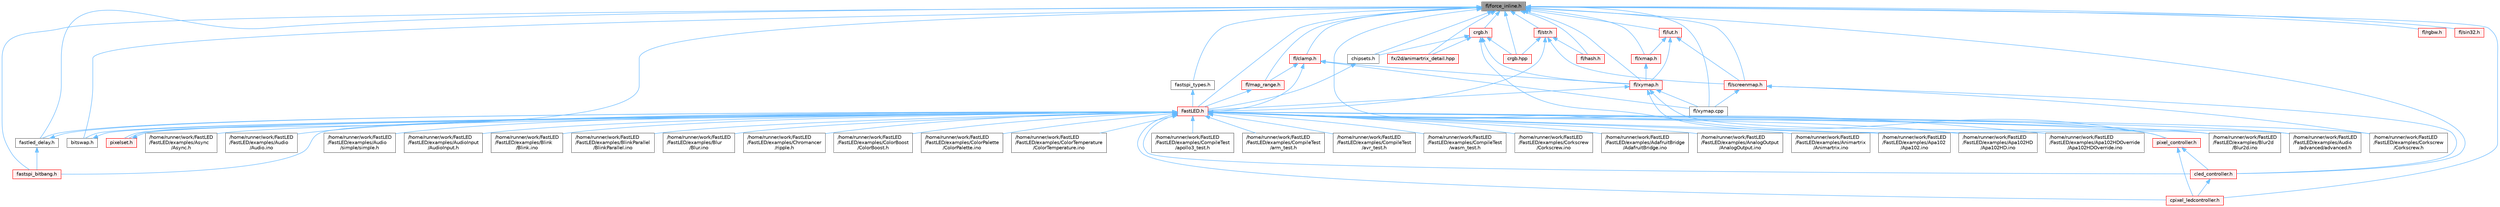 digraph "fl/force_inline.h"
{
 // INTERACTIVE_SVG=YES
 // LATEX_PDF_SIZE
  bgcolor="transparent";
  edge [fontname=Helvetica,fontsize=10,labelfontname=Helvetica,labelfontsize=10];
  node [fontname=Helvetica,fontsize=10,shape=box,height=0.2,width=0.4];
  Node1 [id="Node000001",label="fl/force_inline.h",height=0.2,width=0.4,color="gray40", fillcolor="grey60", style="filled", fontcolor="black",tooltip=" "];
  Node1 -> Node2 [id="edge1_Node000001_Node000002",dir="back",color="steelblue1",style="solid",tooltip=" "];
  Node2 [id="Node000002",label="FastLED.h",height=0.2,width=0.4,color="red", fillcolor="#FFF0F0", style="filled",URL="$db/d97/_fast_l_e_d_8h.html",tooltip="central include file for FastLED, defines the CFastLED class/object"];
  Node2 -> Node3 [id="edge2_Node000002_Node000003",dir="back",color="steelblue1",style="solid",tooltip=" "];
  Node3 [id="Node000003",label="/home/runner/work/FastLED\l/FastLED/examples/AdafruitBridge\l/AdafruitBridge.ino",height=0.2,width=0.4,color="grey40", fillcolor="white", style="filled",URL="$d8/d21/_adafruit_bridge_8ino.html",tooltip=" "];
  Node2 -> Node4 [id="edge3_Node000002_Node000004",dir="back",color="steelblue1",style="solid",tooltip=" "];
  Node4 [id="Node000004",label="/home/runner/work/FastLED\l/FastLED/examples/AnalogOutput\l/AnalogOutput.ino",height=0.2,width=0.4,color="grey40", fillcolor="white", style="filled",URL="$d5/d17/_analog_output_8ino.html",tooltip="Demonstrates how to use FastLED color functions even without a \"pixel-addressible\" smart LED strip."];
  Node2 -> Node5 [id="edge4_Node000002_Node000005",dir="back",color="steelblue1",style="solid",tooltip=" "];
  Node5 [id="Node000005",label="/home/runner/work/FastLED\l/FastLED/examples/Animartrix\l/Animartrix.ino",height=0.2,width=0.4,color="grey40", fillcolor="white", style="filled",URL="$d6/d05/_animartrix_8ino.html",tooltip="Demo of the Animatrix effects."];
  Node2 -> Node6 [id="edge5_Node000002_Node000006",dir="back",color="steelblue1",style="solid",tooltip=" "];
  Node6 [id="Node000006",label="/home/runner/work/FastLED\l/FastLED/examples/Apa102\l/Apa102.ino",height=0.2,width=0.4,color="grey40", fillcolor="white", style="filled",URL="$dd/d0f/_apa102_8ino.html",tooltip=" "];
  Node2 -> Node7 [id="edge6_Node000002_Node000007",dir="back",color="steelblue1",style="solid",tooltip=" "];
  Node7 [id="Node000007",label="/home/runner/work/FastLED\l/FastLED/examples/Apa102HD\l/Apa102HD.ino",height=0.2,width=0.4,color="grey40", fillcolor="white", style="filled",URL="$d1/d75/_apa102_h_d_8ino.html",tooltip="Example showing how to use the APA102HD gamma correction."];
  Node2 -> Node8 [id="edge7_Node000002_Node000008",dir="back",color="steelblue1",style="solid",tooltip=" "];
  Node8 [id="Node000008",label="/home/runner/work/FastLED\l/FastLED/examples/Apa102HDOverride\l/Apa102HDOverride.ino",height=0.2,width=0.4,color="grey40", fillcolor="white", style="filled",URL="$d3/d6e/_apa102_h_d_override_8ino.html",tooltip=" "];
  Node2 -> Node9 [id="edge8_Node000002_Node000009",dir="back",color="steelblue1",style="solid",tooltip=" "];
  Node9 [id="Node000009",label="/home/runner/work/FastLED\l/FastLED/examples/Async\l/Async.h",height=0.2,width=0.4,color="grey40", fillcolor="white", style="filled",URL="$d5/d1b/examples_2_async_2async_8h.html",tooltip=" "];
  Node2 -> Node10 [id="edge9_Node000002_Node000010",dir="back",color="steelblue1",style="solid",tooltip=" "];
  Node10 [id="Node000010",label="/home/runner/work/FastLED\l/FastLED/examples/Audio\l/Audio.ino",height=0.2,width=0.4,color="grey40", fillcolor="white", style="filled",URL="$dc/d5d/_audio_8ino.html",tooltip="Audio visualization example with XY mapping."];
  Node2 -> Node11 [id="edge10_Node000002_Node000011",dir="back",color="steelblue1",style="solid",tooltip=" "];
  Node11 [id="Node000011",label="/home/runner/work/FastLED\l/FastLED/examples/Audio\l/advanced/advanced.h",height=0.2,width=0.4,color="grey40", fillcolor="white", style="filled",URL="$da/dc7/advanced_8h.html",tooltip=" "];
  Node2 -> Node12 [id="edge11_Node000002_Node000012",dir="back",color="steelblue1",style="solid",tooltip=" "];
  Node12 [id="Node000012",label="/home/runner/work/FastLED\l/FastLED/examples/Audio\l/simple/simple.h",height=0.2,width=0.4,color="grey40", fillcolor="white", style="filled",URL="$db/d49/_audio_2simple_2simple_8h.html",tooltip=" "];
  Node2 -> Node13 [id="edge12_Node000002_Node000013",dir="back",color="steelblue1",style="solid",tooltip=" "];
  Node13 [id="Node000013",label="/home/runner/work/FastLED\l/FastLED/examples/AudioInput\l/AudioInput.h",height=0.2,width=0.4,color="grey40", fillcolor="white", style="filled",URL="$d8/dce/_audio_input_8h.html",tooltip=" "];
  Node2 -> Node14 [id="edge13_Node000002_Node000014",dir="back",color="steelblue1",style="solid",tooltip=" "];
  Node14 [id="Node000014",label="/home/runner/work/FastLED\l/FastLED/examples/Blink\l/Blink.ino",height=0.2,width=0.4,color="grey40", fillcolor="white", style="filled",URL="$d0/dc3/_blink_8ino.html",tooltip="Blink the first LED of an LED strip."];
  Node2 -> Node15 [id="edge14_Node000002_Node000015",dir="back",color="steelblue1",style="solid",tooltip=" "];
  Node15 [id="Node000015",label="/home/runner/work/FastLED\l/FastLED/examples/BlinkParallel\l/BlinkParallel.ino",height=0.2,width=0.4,color="grey40", fillcolor="white", style="filled",URL="$d5/d4d/_blink_parallel_8ino.html",tooltip="Shows parallel usage of WS2812 strips."];
  Node2 -> Node16 [id="edge15_Node000002_Node000016",dir="back",color="steelblue1",style="solid",tooltip=" "];
  Node16 [id="Node000016",label="/home/runner/work/FastLED\l/FastLED/examples/Blur\l/Blur.ino",height=0.2,width=0.4,color="grey40", fillcolor="white", style="filled",URL="$d4/d0c/_blur_8ino.html",tooltip=" "];
  Node2 -> Node17 [id="edge16_Node000002_Node000017",dir="back",color="steelblue1",style="solid",tooltip=" "];
  Node17 [id="Node000017",label="/home/runner/work/FastLED\l/FastLED/examples/Blur2d\l/Blur2d.ino",height=0.2,width=0.4,color="grey40", fillcolor="white", style="filled",URL="$df/d42/_blur2d_8ino.html",tooltip="Demonstrates 2D blur effects on LED matrix."];
  Node2 -> Node18 [id="edge17_Node000002_Node000018",dir="back",color="steelblue1",style="solid",tooltip=" "];
  Node18 [id="Node000018",label="/home/runner/work/FastLED\l/FastLED/examples/Chromancer\l/ripple.h",height=0.2,width=0.4,color="grey40", fillcolor="white", style="filled",URL="$de/de3/ripple_8h.html",tooltip=" "];
  Node2 -> Node19 [id="edge18_Node000002_Node000019",dir="back",color="steelblue1",style="solid",tooltip=" "];
  Node19 [id="Node000019",label="/home/runner/work/FastLED\l/FastLED/examples/ColorBoost\l/ColorBoost.h",height=0.2,width=0.4,color="grey40", fillcolor="white", style="filled",URL="$db/df4/_color_boost_8h.html",tooltip="Demo of CRGB::colorBoost() for video display on WS2812 LEDs using animated rainbow effect (based on P..."];
  Node2 -> Node20 [id="edge19_Node000002_Node000020",dir="back",color="steelblue1",style="solid",tooltip=" "];
  Node20 [id="Node000020",label="/home/runner/work/FastLED\l/FastLED/examples/ColorPalette\l/ColorPalette.ino",height=0.2,width=0.4,color="grey40", fillcolor="white", style="filled",URL="$d1/dc5/_color_palette_8ino.html",tooltip="Demonstrates how to use ColorPalettes."];
  Node2 -> Node21 [id="edge20_Node000002_Node000021",dir="back",color="steelblue1",style="solid",tooltip=" "];
  Node21 [id="Node000021",label="/home/runner/work/FastLED\l/FastLED/examples/ColorTemperature\l/ColorTemperature.ino",height=0.2,width=0.4,color="grey40", fillcolor="white", style="filled",URL="$d7/d22/_color_temperature_8ino.html",tooltip="Demonstrates how to use ColorTemperature based color correction."];
  Node2 -> Node22 [id="edge21_Node000002_Node000022",dir="back",color="steelblue1",style="solid",tooltip=" "];
  Node22 [id="Node000022",label="/home/runner/work/FastLED\l/FastLED/examples/CompileTest\l/apollo3_test.h",height=0.2,width=0.4,color="grey40", fillcolor="white", style="filled",URL="$d7/dd7/apollo3__test_8h.html",tooltip=" "];
  Node2 -> Node23 [id="edge22_Node000002_Node000023",dir="back",color="steelblue1",style="solid",tooltip=" "];
  Node23 [id="Node000023",label="/home/runner/work/FastLED\l/FastLED/examples/CompileTest\l/arm_test.h",height=0.2,width=0.4,color="grey40", fillcolor="white", style="filled",URL="$db/d21/arm__test_8h.html",tooltip=" "];
  Node2 -> Node24 [id="edge23_Node000002_Node000024",dir="back",color="steelblue1",style="solid",tooltip=" "];
  Node24 [id="Node000024",label="/home/runner/work/FastLED\l/FastLED/examples/CompileTest\l/avr_test.h",height=0.2,width=0.4,color="grey40", fillcolor="white", style="filled",URL="$df/d84/avr__test_8h.html",tooltip=" "];
  Node2 -> Node25 [id="edge24_Node000002_Node000025",dir="back",color="steelblue1",style="solid",tooltip=" "];
  Node25 [id="Node000025",label="/home/runner/work/FastLED\l/FastLED/examples/CompileTest\l/wasm_test.h",height=0.2,width=0.4,color="grey40", fillcolor="white", style="filled",URL="$d1/dda/wasm__test_8h.html",tooltip=" "];
  Node2 -> Node26 [id="edge25_Node000002_Node000026",dir="back",color="steelblue1",style="solid",tooltip=" "];
  Node26 [id="Node000026",label="/home/runner/work/FastLED\l/FastLED/examples/Corkscrew\l/Corkscrew.h",height=0.2,width=0.4,color="grey40", fillcolor="white", style="filled",URL="$df/d40/examples_2_corkscrew_2corkscrew_8h.html",tooltip=" "];
  Node2 -> Node27 [id="edge26_Node000002_Node000027",dir="back",color="steelblue1",style="solid",tooltip=" "];
  Node27 [id="Node000027",label="/home/runner/work/FastLED\l/FastLED/examples/Corkscrew\l/Corkscrew.ino",height=0.2,width=0.4,color="grey40", fillcolor="white", style="filled",URL="$d7/de3/_corkscrew_8ino.html",tooltip=" "];
  Node2 -> Node102 [id="edge27_Node000002_Node000102",dir="back",color="steelblue1",style="solid",tooltip=" "];
  Node102 [id="Node000102",label="bitswap.h",height=0.2,width=0.4,color="grey40", fillcolor="white", style="filled",URL="$de/ded/bitswap_8h.html",tooltip="Functions for doing a rotation of bits/bytes used by parallel output."];
  Node102 -> Node2 [id="edge28_Node000102_Node000002",dir="back",color="steelblue1",style="solid",tooltip=" "];
  Node2 -> Node104 [id="edge29_Node000002_Node000104",dir="back",color="steelblue1",style="solid",tooltip=" "];
  Node104 [id="Node000104",label="cled_controller.h",height=0.2,width=0.4,color="red", fillcolor="#FFF0F0", style="filled",URL="$db/d6d/cled__controller_8h.html",tooltip="base definitions used by led controllers for writing out led data"];
  Node104 -> Node105 [id="edge30_Node000104_Node000105",dir="back",color="steelblue1",style="solid",tooltip=" "];
  Node105 [id="Node000105",label="cpixel_ledcontroller.h",height=0.2,width=0.4,color="red", fillcolor="#FFF0F0", style="filled",URL="$d9/d57/cpixel__ledcontroller_8h.html",tooltip="defines the templated version of the CLEDController class"];
  Node2 -> Node105 [id="edge31_Node000002_Node000105",dir="back",color="steelblue1",style="solid",tooltip=" "];
  Node2 -> Node112 [id="edge32_Node000002_Node000112",dir="back",color="steelblue1",style="solid",tooltip=" "];
  Node112 [id="Node000112",label="fastled_delay.h",height=0.2,width=0.4,color="grey40", fillcolor="white", style="filled",URL="$d0/da8/fastled__delay_8h.html",tooltip="Utility functions and classes for managing delay cycles."];
  Node112 -> Node2 [id="edge33_Node000112_Node000002",dir="back",color="steelblue1",style="solid",tooltip=" "];
  Node112 -> Node113 [id="edge34_Node000112_Node000113",dir="back",color="steelblue1",style="solid",tooltip=" "];
  Node113 [id="Node000113",label="fastspi_bitbang.h",height=0.2,width=0.4,color="red", fillcolor="#FFF0F0", style="filled",URL="$d9/d8d/fastspi__bitbang_8h.html",tooltip="Software SPI (aka bit-banging) support."];
  Node2 -> Node113 [id="edge35_Node000002_Node000113",dir="back",color="steelblue1",style="solid",tooltip=" "];
  Node2 -> Node148 [id="edge36_Node000002_Node000148",dir="back",color="steelblue1",style="solid",tooltip=" "];
  Node148 [id="Node000148",label="pixel_controller.h",height=0.2,width=0.4,color="red", fillcolor="#FFF0F0", style="filled",URL="$d5/d4d/pixel__controller_8h.html",tooltip="Low level pixel data writing class."];
  Node148 -> Node104 [id="edge37_Node000148_Node000104",dir="back",color="steelblue1",style="solid",tooltip=" "];
  Node148 -> Node105 [id="edge38_Node000148_Node000105",dir="back",color="steelblue1",style="solid",tooltip=" "];
  Node2 -> Node150 [id="edge39_Node000002_Node000150",dir="back",color="steelblue1",style="solid",tooltip=" "];
  Node150 [id="Node000150",label="pixelset.h",height=0.2,width=0.4,color="red", fillcolor="#FFF0F0", style="filled",URL="$d4/d46/pixelset_8h.html",tooltip="Declares classes for managing logical groups of LEDs."];
  Node150 -> Node2 [id="edge40_Node000150_Node000002",dir="back",color="steelblue1",style="solid",tooltip=" "];
  Node1 -> Node102 [id="edge41_Node000001_Node000102",dir="back",color="steelblue1",style="solid",tooltip=" "];
  Node1 -> Node144 [id="edge42_Node000001_Node000144",dir="back",color="steelblue1",style="solid",tooltip=" "];
  Node144 [id="Node000144",label="chipsets.h",height=0.2,width=0.4,color="grey40", fillcolor="white", style="filled",URL="$db/d66/chipsets_8h.html",tooltip="Contains the bulk of the definitions for the various LED chipsets supported."];
  Node144 -> Node2 [id="edge43_Node000144_Node000002",dir="back",color="steelblue1",style="solid",tooltip=" "];
  Node1 -> Node104 [id="edge44_Node000001_Node000104",dir="back",color="steelblue1",style="solid",tooltip=" "];
  Node1 -> Node105 [id="edge45_Node000001_Node000105",dir="back",color="steelblue1",style="solid",tooltip=" "];
  Node1 -> Node159 [id="edge46_Node000001_Node000159",dir="back",color="steelblue1",style="solid",tooltip=" "];
  Node159 [id="Node000159",label="crgb.h",height=0.2,width=0.4,color="red", fillcolor="#FFF0F0", style="filled",URL="$db/dd1/crgb_8h.html",tooltip="Defines the red, green, and blue (RGB) pixel struct."];
  Node159 -> Node144 [id="edge47_Node000159_Node000144",dir="back",color="steelblue1",style="solid",tooltip=" "];
  Node159 -> Node142 [id="edge48_Node000159_Node000142",dir="back",color="steelblue1",style="solid",tooltip=" "];
  Node142 [id="Node000142",label="crgb.hpp",height=0.2,width=0.4,color="red", fillcolor="#FFF0F0", style="filled",URL="$d0/d4b/crgb_8hpp.html",tooltip="Defines utility functions for the red, green, and blue (RGB) pixel struct."];
  Node159 -> Node268 [id="edge49_Node000159_Node000268",dir="back",color="steelblue1",style="solid",tooltip=" "];
  Node268 [id="Node000268",label="fl/xymap.h",height=0.2,width=0.4,color="red", fillcolor="#FFF0F0", style="filled",URL="$da/d61/xymap_8h.html",tooltip=" "];
  Node268 -> Node11 [id="edge50_Node000268_Node000011",dir="back",color="steelblue1",style="solid",tooltip=" "];
  Node268 -> Node17 [id="edge51_Node000268_Node000017",dir="back",color="steelblue1",style="solid",tooltip=" "];
  Node268 -> Node2 [id="edge52_Node000268_Node000002",dir="back",color="steelblue1",style="solid",tooltip=" "];
  Node268 -> Node241 [id="edge53_Node000268_Node000241",dir="back",color="steelblue1",style="solid",tooltip=" "];
  Node241 [id="Node000241",label="fl/xymap.cpp",height=0.2,width=0.4,color="grey40", fillcolor="white", style="filled",URL="$d7/d09/xymap_8cpp.html",tooltip=" "];
  Node159 -> Node277 [id="edge54_Node000159_Node000277",dir="back",color="steelblue1",style="solid",tooltip=" "];
  Node277 [id="Node000277",label="fx/2d/animartrix_detail.hpp",height=0.2,width=0.4,color="red", fillcolor="#FFF0F0", style="filled",URL="$d3/d3b/animartrix__detail_8hpp.html",tooltip=" "];
  Node159 -> Node148 [id="edge55_Node000159_Node000148",dir="back",color="steelblue1",style="solid",tooltip=" "];
  Node1 -> Node142 [id="edge56_Node000001_Node000142",dir="back",color="steelblue1",style="solid",tooltip=" "];
  Node1 -> Node112 [id="edge57_Node000001_Node000112",dir="back",color="steelblue1",style="solid",tooltip=" "];
  Node1 -> Node113 [id="edge58_Node000001_Node000113",dir="back",color="steelblue1",style="solid",tooltip=" "];
  Node1 -> Node287 [id="edge59_Node000001_Node000287",dir="back",color="steelblue1",style="solid",tooltip=" "];
  Node287 [id="Node000287",label="fastspi_types.h",height=0.2,width=0.4,color="grey40", fillcolor="white", style="filled",URL="$d2/ddb/fastspi__types_8h.html",tooltip="Data types and constants used by SPI interfaces."];
  Node287 -> Node2 [id="edge60_Node000287_Node000002",dir="back",color="steelblue1",style="solid",tooltip=" "];
  Node1 -> Node288 [id="edge61_Node000001_Node000288",dir="back",color="steelblue1",style="solid",tooltip=" "];
  Node288 [id="Node000288",label="fl/clamp.h",height=0.2,width=0.4,color="red", fillcolor="#FFF0F0", style="filled",URL="$d6/dd3/clamp_8h.html",tooltip=" "];
  Node288 -> Node2 [id="edge62_Node000288_Node000002",dir="back",color="steelblue1",style="solid",tooltip=" "];
  Node288 -> Node289 [id="edge63_Node000288_Node000289",dir="back",color="steelblue1",style="solid",tooltip=" "];
  Node289 [id="Node000289",label="fl/map_range.h",height=0.2,width=0.4,color="red", fillcolor="#FFF0F0", style="filled",URL="$d1/d47/map__range_8h.html",tooltip=" "];
  Node289 -> Node2 [id="edge64_Node000289_Node000002",dir="back",color="steelblue1",style="solid",tooltip=" "];
  Node288 -> Node241 [id="edge65_Node000288_Node000241",dir="back",color="steelblue1",style="solid",tooltip=" "];
  Node288 -> Node268 [id="edge66_Node000288_Node000268",dir="back",color="steelblue1",style="solid",tooltip=" "];
  Node1 -> Node308 [id="edge67_Node000001_Node000308",dir="back",color="steelblue1",style="solid",tooltip=" "];
  Node308 [id="Node000308",label="fl/hash.h",height=0.2,width=0.4,color="red", fillcolor="#FFF0F0", style="filled",URL="$db/dfb/hash_8h.html",tooltip=" "];
  Node1 -> Node294 [id="edge68_Node000001_Node000294",dir="back",color="steelblue1",style="solid",tooltip=" "];
  Node294 [id="Node000294",label="fl/lut.h",height=0.2,width=0.4,color="red", fillcolor="#FFF0F0", style="filled",URL="$db/d54/lut_8h.html",tooltip=" "];
  Node294 -> Node230 [id="edge69_Node000294_Node000230",dir="back",color="steelblue1",style="solid",tooltip=" "];
  Node230 [id="Node000230",label="fl/screenmap.h",height=0.2,width=0.4,color="red", fillcolor="#FFF0F0", style="filled",URL="$d7/d97/screenmap_8h.html",tooltip=" "];
  Node230 -> Node26 [id="edge70_Node000230_Node000026",dir="back",color="steelblue1",style="solid",tooltip=" "];
  Node230 -> Node104 [id="edge71_Node000230_Node000104",dir="back",color="steelblue1",style="solid",tooltip=" "];
  Node230 -> Node241 [id="edge72_Node000230_Node000241",dir="back",color="steelblue1",style="solid",tooltip=" "];
  Node294 -> Node295 [id="edge73_Node000294_Node000295",dir="back",color="steelblue1",style="solid",tooltip=" "];
  Node295 [id="Node000295",label="fl/xmap.h",height=0.2,width=0.4,color="red", fillcolor="#FFF0F0", style="filled",URL="$dd/dcc/xmap_8h.html",tooltip=" "];
  Node295 -> Node268 [id="edge74_Node000295_Node000268",dir="back",color="steelblue1",style="solid",tooltip=" "];
  Node294 -> Node268 [id="edge75_Node000294_Node000268",dir="back",color="steelblue1",style="solid",tooltip=" "];
  Node1 -> Node289 [id="edge76_Node000001_Node000289",dir="back",color="steelblue1",style="solid",tooltip=" "];
  Node1 -> Node372 [id="edge77_Node000001_Node000372",dir="back",color="steelblue1",style="solid",tooltip=" "];
  Node372 [id="Node000372",label="fl/rgbw.h",height=0.2,width=0.4,color="red", fillcolor="#FFF0F0", style="filled",URL="$d6/d0a/fl_2rgbw_8h.html",tooltip="Functions for red, green, blue, white (RGBW) output."];
  Node1 -> Node230 [id="edge78_Node000001_Node000230",dir="back",color="steelblue1",style="solid",tooltip=" "];
  Node1 -> Node374 [id="edge79_Node000001_Node000374",dir="back",color="steelblue1",style="solid",tooltip=" "];
  Node374 [id="Node000374",label="fl/sin32.h",height=0.2,width=0.4,color="red", fillcolor="#FFF0F0", style="filled",URL="$d3/d84/sin32_8h.html",tooltip=" "];
  Node1 -> Node307 [id="edge80_Node000001_Node000307",dir="back",color="steelblue1",style="solid",tooltip=" "];
  Node307 [id="Node000307",label="fl/str.h",height=0.2,width=0.4,color="red", fillcolor="#FFF0F0", style="filled",URL="$d1/d93/str_8h.html",tooltip=" "];
  Node307 -> Node2 [id="edge81_Node000307_Node000002",dir="back",color="steelblue1",style="solid",tooltip=" "];
  Node307 -> Node142 [id="edge82_Node000307_Node000142",dir="back",color="steelblue1",style="solid",tooltip=" "];
  Node307 -> Node308 [id="edge83_Node000307_Node000308",dir="back",color="steelblue1",style="solid",tooltip=" "];
  Node307 -> Node230 [id="edge84_Node000307_Node000230",dir="back",color="steelblue1",style="solid",tooltip=" "];
  Node1 -> Node295 [id="edge85_Node000001_Node000295",dir="back",color="steelblue1",style="solid",tooltip=" "];
  Node1 -> Node241 [id="edge86_Node000001_Node000241",dir="back",color="steelblue1",style="solid",tooltip=" "];
  Node1 -> Node268 [id="edge87_Node000001_Node000268",dir="back",color="steelblue1",style="solid",tooltip=" "];
  Node1 -> Node277 [id="edge88_Node000001_Node000277",dir="back",color="steelblue1",style="solid",tooltip=" "];
  Node1 -> Node148 [id="edge89_Node000001_Node000148",dir="back",color="steelblue1",style="solid",tooltip=" "];
  Node1 -> Node150 [id="edge90_Node000001_Node000150",dir="back",color="steelblue1",style="solid",tooltip=" "];
}
